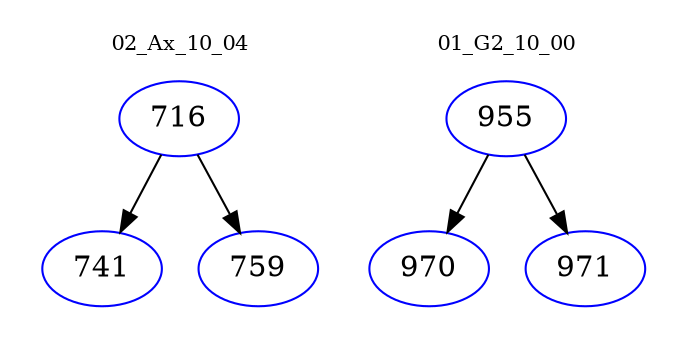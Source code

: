 digraph{
subgraph cluster_0 {
color = white
label = "02_Ax_10_04";
fontsize=10;
T0_716 [label="716", color="blue"]
T0_716 -> T0_741 [color="black"]
T0_741 [label="741", color="blue"]
T0_716 -> T0_759 [color="black"]
T0_759 [label="759", color="blue"]
}
subgraph cluster_1 {
color = white
label = "01_G2_10_00";
fontsize=10;
T1_955 [label="955", color="blue"]
T1_955 -> T1_970 [color="black"]
T1_970 [label="970", color="blue"]
T1_955 -> T1_971 [color="black"]
T1_971 [label="971", color="blue"]
}
}
